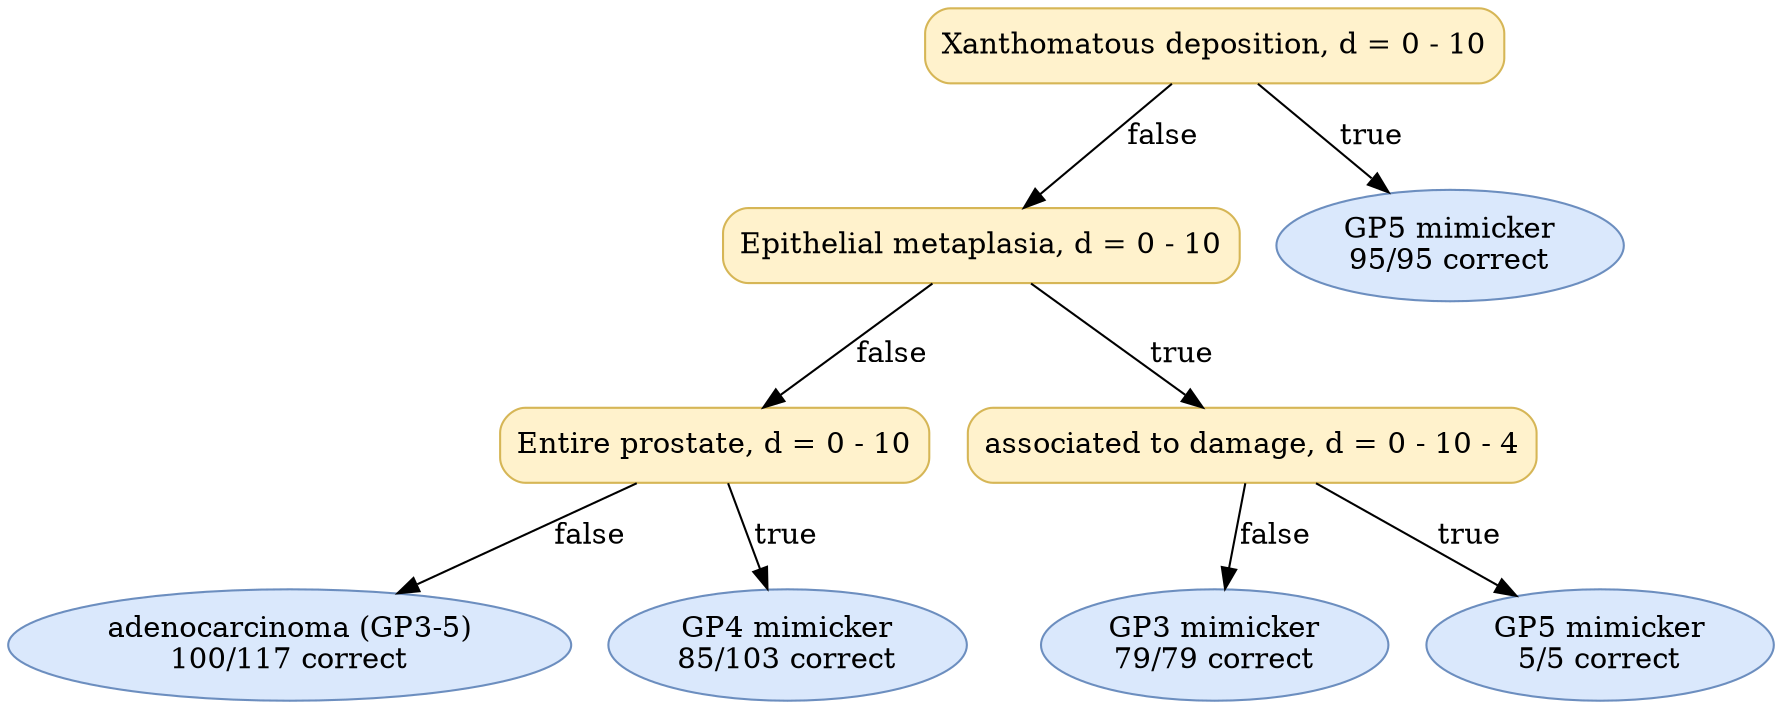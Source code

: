 digraph "DT" {
fontname="Times-Roman";
label="";
node [fontname="Times-Roman"];
Node1 [color="#D6B656", fillcolor="#FFF2CC", label="Xanthomatous deposition, d = 0 - 10", shape="box", style="rounded,filled"];
Node2 [color="#D6B656", fillcolor="#FFF2CC", label="Epithelial metaplasia, d = 0 - 10", shape="box", style="rounded,filled"];
Node3 [color="#D6B656", fillcolor="#FFF2CC", label="Entire prostate, d = 0 - 10", shape="box", style="rounded,filled"];
Node4 [color="#6C8EBF", fillcolor="#DAE8FC", label=<adenocarcinoma (GP3-5)<br/>100/117 correct>, shape="ellipse", style="rounded,filled"];
Node5 [color="#6C8EBF", fillcolor="#DAE8FC", label=<GP4 mimicker<br/>85/103 correct>, shape="ellipse", style="rounded,filled"];
Node6 [color="#D6B656", fillcolor="#FFF2CC", label="associated to damage, d = 0 - 10 - 4", shape="box", style="rounded,filled"];
Node7 [color="#6C8EBF", fillcolor="#DAE8FC", label=<GP3 mimicker<br/>79/79 correct>, shape="ellipse", style="rounded,filled"];
Node8 [color="#6C8EBF", fillcolor="#DAE8FC", label=<GP5 mimicker<br/>5/5 correct>, shape="ellipse", style="rounded,filled"];
Node9 [color="#6C8EBF", fillcolor="#DAE8FC", label=<GP5 mimicker<br/>95/95 correct>, shape="ellipse", style="rounded,filled"];
Node1 -> Node2  [key=0, label="false"];
Node1 -> Node9  [key=0, label="true"];
Node2 -> Node3  [key=0, label="false"];
Node2 -> Node6  [key=0, label="true"];
Node3 -> Node4  [key=0, label="false"];
Node3 -> Node5  [key=0, label="true"];
Node6 -> Node7  [key=0, label="false"];
Node6 -> Node8  [key=0, label="true"];
}
